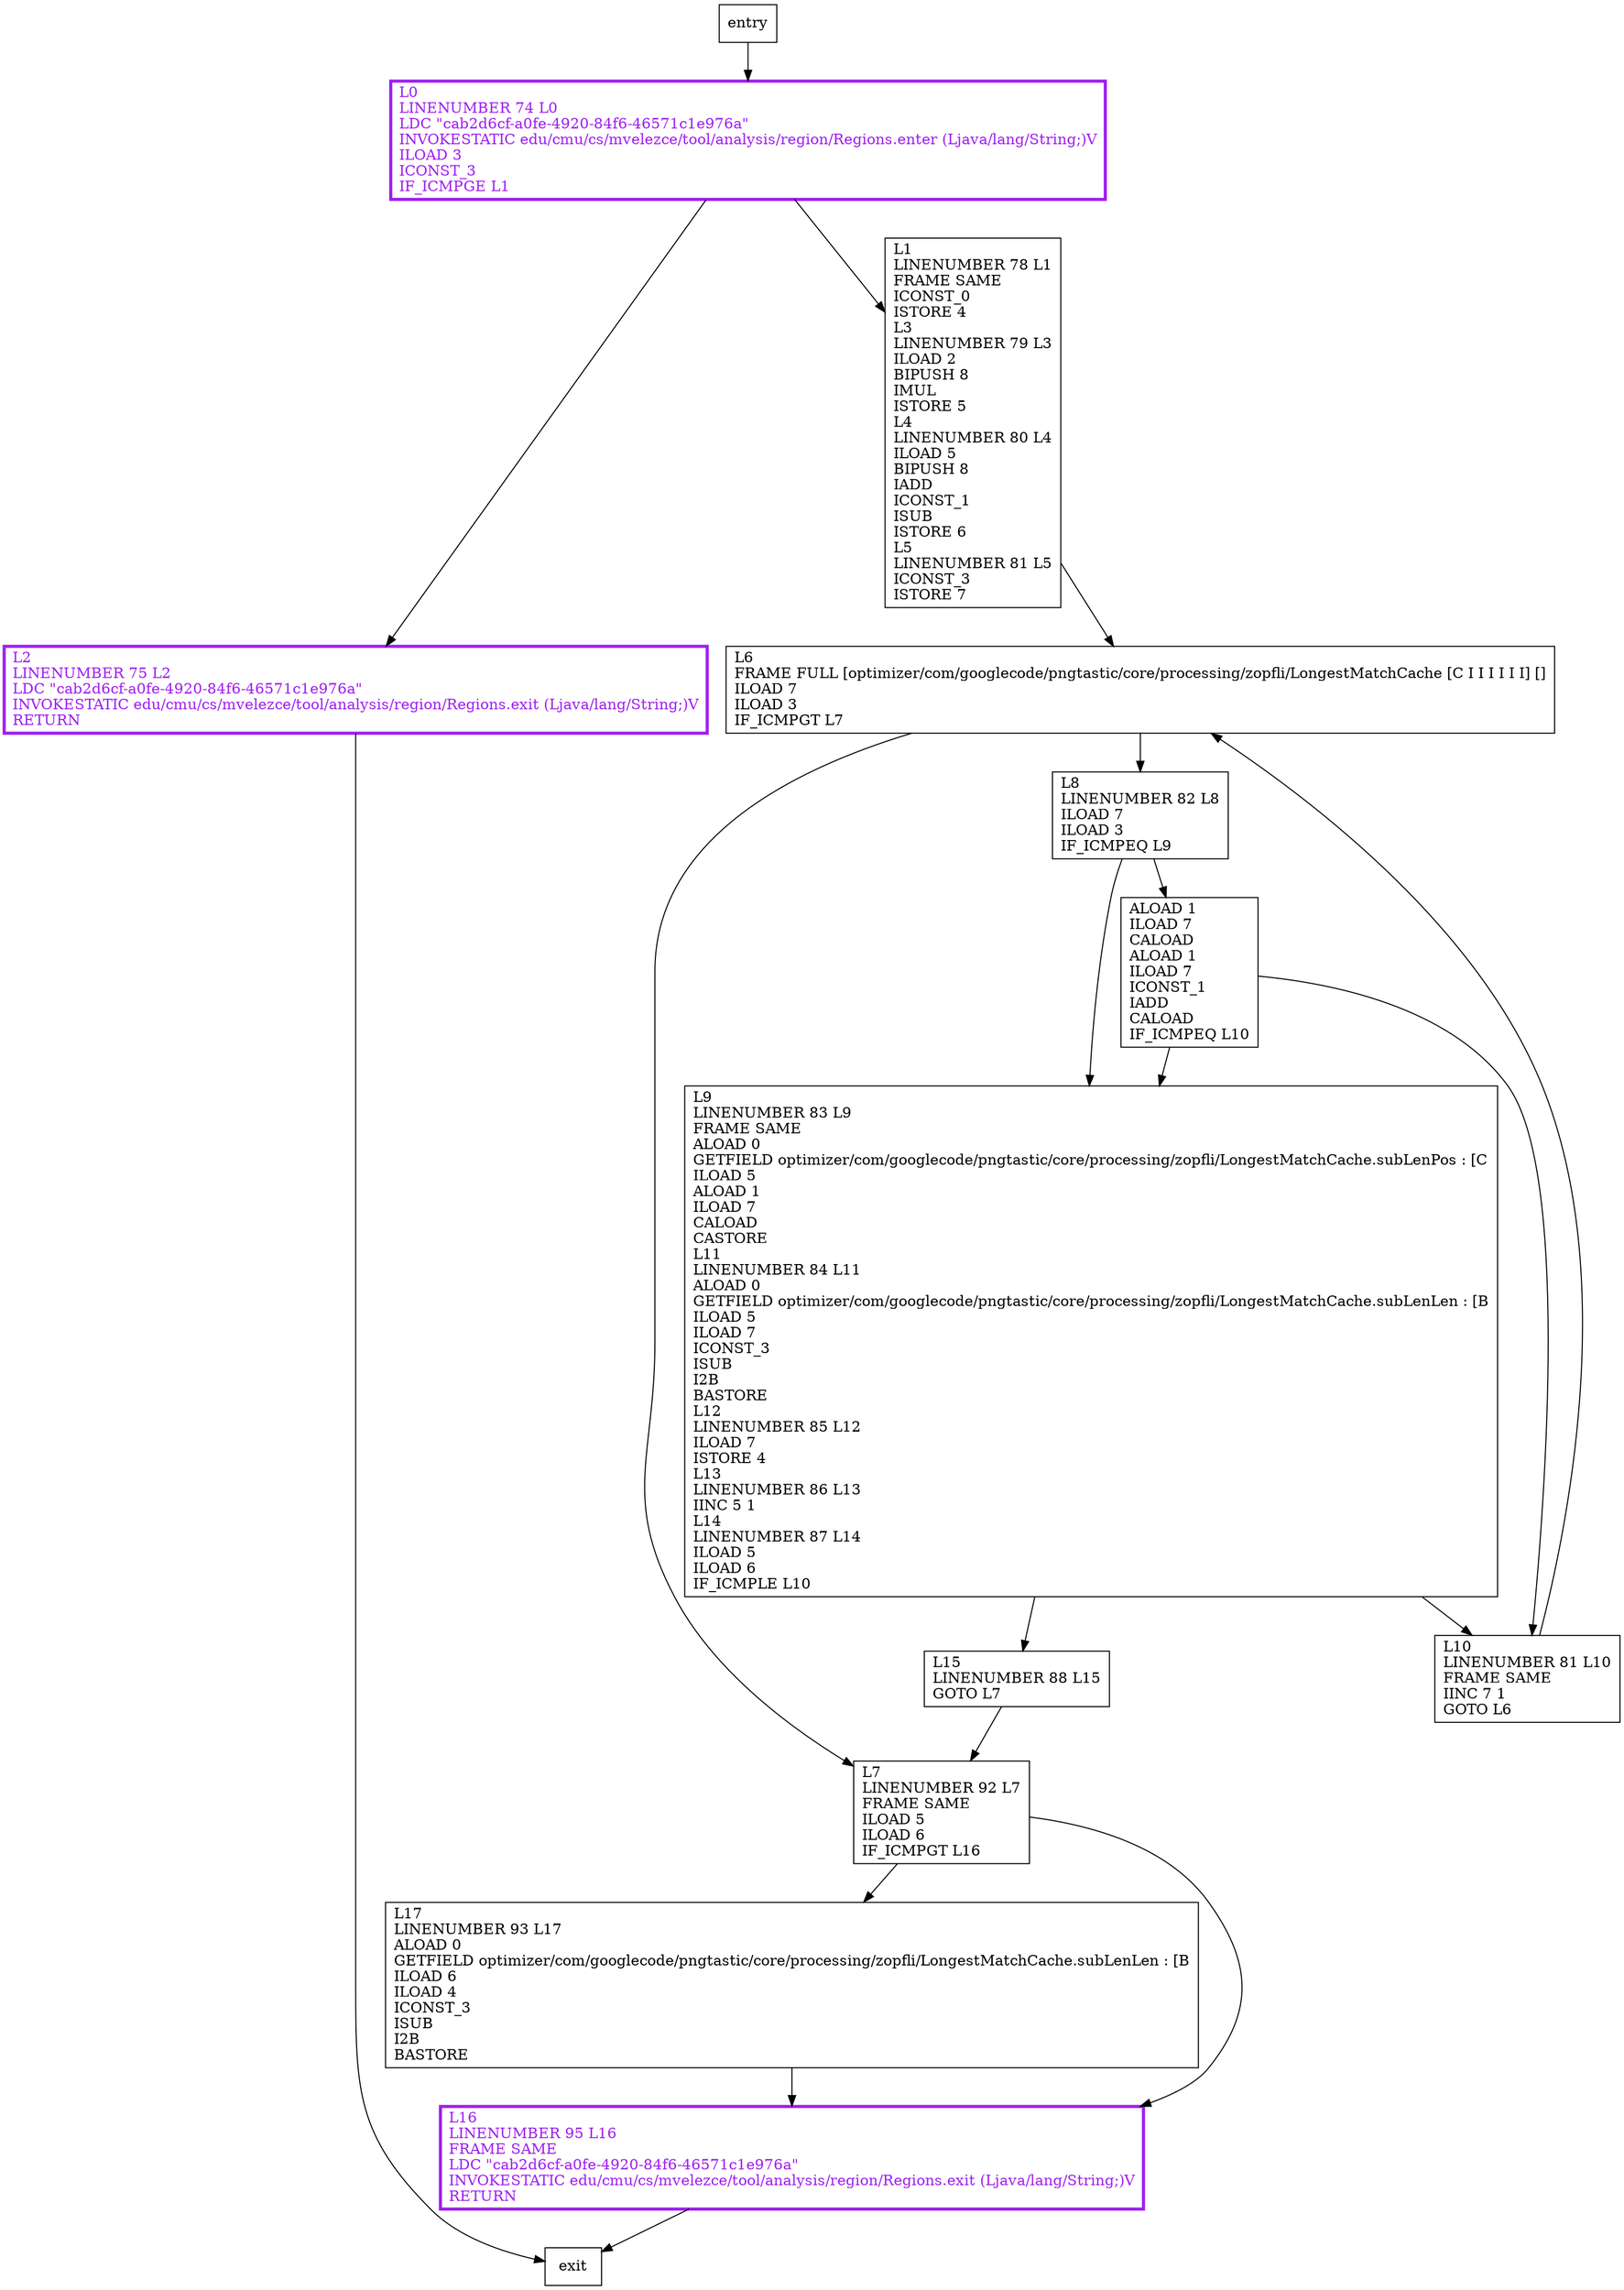 digraph subLenToCache {
node [shape=record];
1426403922 [label="L6\lFRAME FULL [optimizer/com/googlecode/pngtastic/core/processing/zopfli/LongestMatchCache [C I I I I I I] []\lILOAD 7\lILOAD 3\lIF_ICMPGT L7\l"];
1989353342 [label="L9\lLINENUMBER 83 L9\lFRAME SAME\lALOAD 0\lGETFIELD optimizer/com/googlecode/pngtastic/core/processing/zopfli/LongestMatchCache.subLenPos : [C\lILOAD 5\lALOAD 1\lILOAD 7\lCALOAD\lCASTORE\lL11\lLINENUMBER 84 L11\lALOAD 0\lGETFIELD optimizer/com/googlecode/pngtastic/core/processing/zopfli/LongestMatchCache.subLenLen : [B\lILOAD 5\lILOAD 7\lICONST_3\lISUB\lI2B\lBASTORE\lL12\lLINENUMBER 85 L12\lILOAD 7\lISTORE 4\lL13\lLINENUMBER 86 L13\lIINC 5 1\lL14\lLINENUMBER 87 L14\lILOAD 5\lILOAD 6\lIF_ICMPLE L10\l"];
1386217804 [label="L7\lLINENUMBER 92 L7\lFRAME SAME\lILOAD 5\lILOAD 6\lIF_ICMPGT L16\l"];
998482611 [label="L15\lLINENUMBER 88 L15\lGOTO L7\l"];
1645834373 [label="L10\lLINENUMBER 81 L10\lFRAME SAME\lIINC 7 1\lGOTO L6\l"];
899358551 [label="L0\lLINENUMBER 74 L0\lLDC \"cab2d6cf-a0fe-4920-84f6-46571c1e976a\"\lINVOKESTATIC edu/cmu/cs/mvelezce/tool/analysis/region/Regions.enter (Ljava/lang/String;)V\lILOAD 3\lICONST_3\lIF_ICMPGE L1\l"];
1098932496 [label="L17\lLINENUMBER 93 L17\lALOAD 0\lGETFIELD optimizer/com/googlecode/pngtastic/core/processing/zopfli/LongestMatchCache.subLenLen : [B\lILOAD 6\lILOAD 4\lICONST_3\lISUB\lI2B\lBASTORE\l"];
1756674523 [label="L16\lLINENUMBER 95 L16\lFRAME SAME\lLDC \"cab2d6cf-a0fe-4920-84f6-46571c1e976a\"\lINVOKESTATIC edu/cmu/cs/mvelezce/tool/analysis/region/Regions.exit (Ljava/lang/String;)V\lRETURN\l"];
1114671232 [label="L2\lLINENUMBER 75 L2\lLDC \"cab2d6cf-a0fe-4920-84f6-46571c1e976a\"\lINVOKESTATIC edu/cmu/cs/mvelezce/tool/analysis/region/Regions.exit (Ljava/lang/String;)V\lRETURN\l"];
1068293608 [label="L8\lLINENUMBER 82 L8\lILOAD 7\lILOAD 3\lIF_ICMPEQ L9\l"];
686564160 [label="L1\lLINENUMBER 78 L1\lFRAME SAME\lICONST_0\lISTORE 4\lL3\lLINENUMBER 79 L3\lILOAD 2\lBIPUSH 8\lIMUL\lISTORE 5\lL4\lLINENUMBER 80 L4\lILOAD 5\lBIPUSH 8\lIADD\lICONST_1\lISUB\lISTORE 6\lL5\lLINENUMBER 81 L5\lICONST_3\lISTORE 7\l"];
811707812 [label="ALOAD 1\lILOAD 7\lCALOAD\lALOAD 1\lILOAD 7\lICONST_1\lIADD\lCALOAD\lIF_ICMPEQ L10\l"];
entry;
exit;
1386217804 -> 1098932496;
1386217804 -> 1756674523;
998482611 -> 1386217804;
1645834373 -> 1426403922;
1114671232 -> exit;
686564160 -> 1426403922;
811707812 -> 1989353342;
811707812 -> 1645834373;
entry -> 899358551;
1426403922 -> 1386217804;
1426403922 -> 1068293608;
1989353342 -> 998482611;
1989353342 -> 1645834373;
899358551 -> 1114671232;
899358551 -> 686564160;
1098932496 -> 1756674523;
1756674523 -> exit;
1068293608 -> 1989353342;
1068293608 -> 811707812;
899358551[fontcolor="purple", penwidth=3, color="purple"];
1756674523[fontcolor="purple", penwidth=3, color="purple"];
1114671232[fontcolor="purple", penwidth=3, color="purple"];
}
